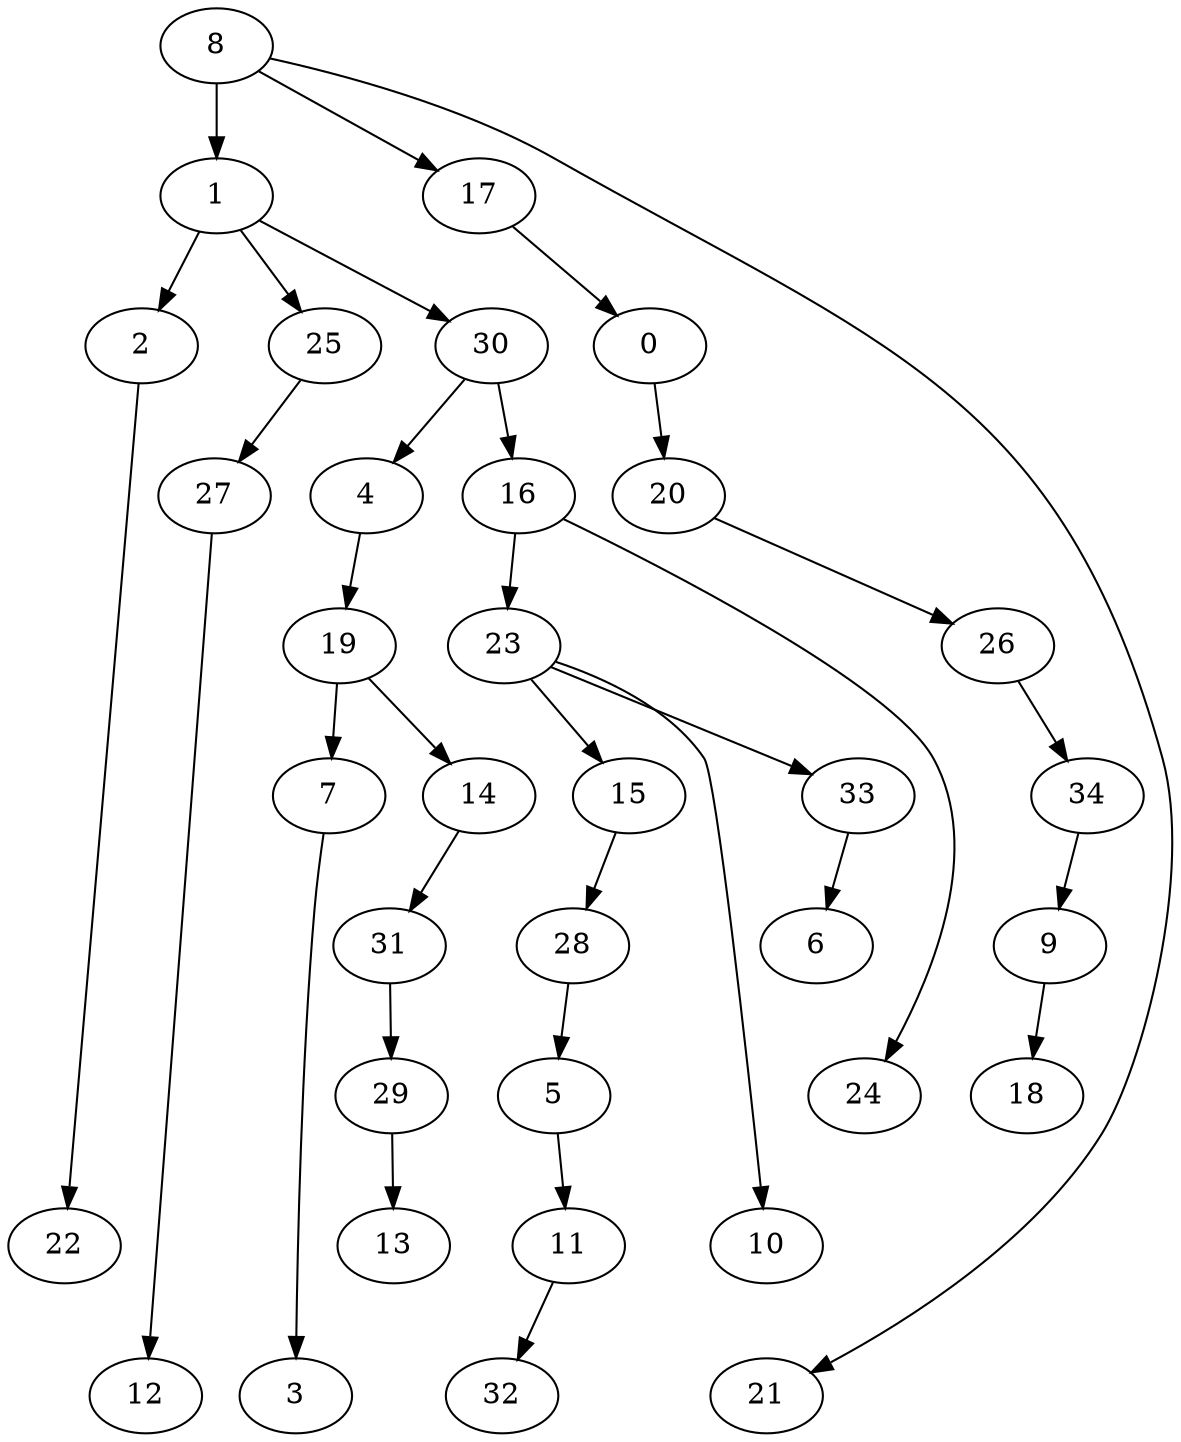 digraph G {
    0;
    20;
    26;
    1;
    2;
    25;
    30;
    22;
    27;
    4;
    16;
    19;
    7;
    14;
    5;
    11;
    32;
    3;
    8;
    17;
    21;
    9;
    18;
    31;
    29;
    15;
    28;
    23;
    24;
    10;
    33;
    34;
    6;
    12;
    13;
    0 -> 20 [weight=0];
    20 -> 26 [weight=0];
    26 -> 34 [weight=0];
    1 -> 2 [weight=0];
    1 -> 25 [weight=0];
    1 -> 30 [weight=0];
    2 -> 22 [weight=0];
    25 -> 27 [weight=0];
    30 -> 4 [weight=0];
    30 -> 16 [weight=0];
    27 -> 12 [weight=0];
    4 -> 19 [weight=0];
    16 -> 23 [weight=0];
    16 -> 24 [weight=0];
    19 -> 7 [weight=0];
    19 -> 14 [weight=0];
    7 -> 3 [weight=0];
    14 -> 31 [weight=0];
    5 -> 11 [weight=0];
    11 -> 32 [weight=0];
    8 -> 1 [weight=1];
    8 -> 17 [weight=0];
    8 -> 21 [weight=0];
    17 -> 0 [weight=0];
    9 -> 18 [weight=0];
    31 -> 29 [weight=0];
    29 -> 13 [weight=0];
    15 -> 28 [weight=0];
    28 -> 5 [weight=0];
    23 -> 10 [weight=0];
    23 -> 15 [weight=0];
    23 -> 33 [weight=0];
    33 -> 6 [weight=0];
    34 -> 9 [weight=0];
}
